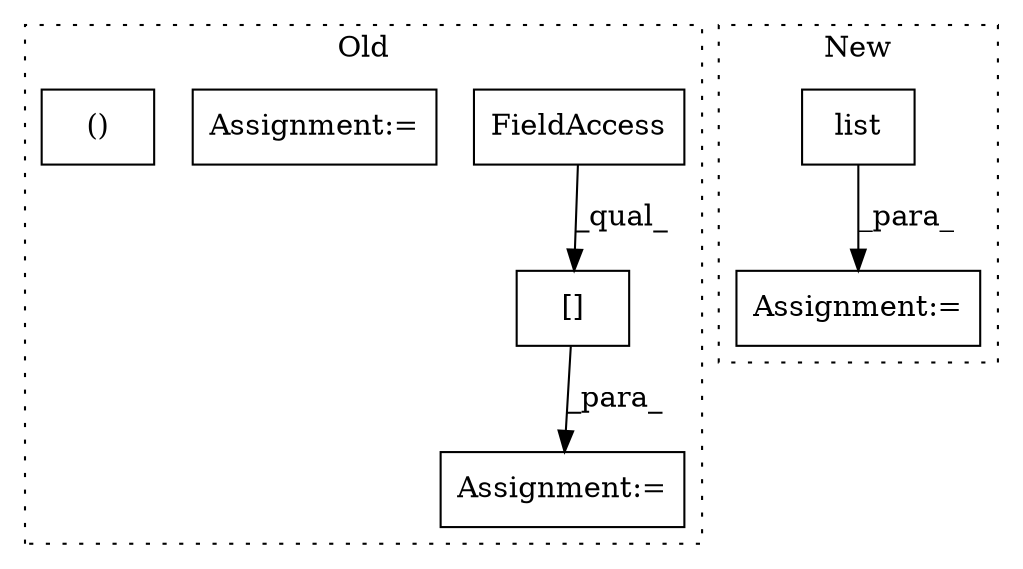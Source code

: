 digraph G {
subgraph cluster0 {
1 [label="[]" a="2" s="4786,4812" l="18,1" shape="box"];
4 [label="FieldAccess" a="22" s="4786" l="17" shape="box"];
5 [label="Assignment:=" a="7" s="4785" l="1" shape="box"];
6 [label="Assignment:=" a="7" s="4612" l="1" shape="box"];
7 [label="()" a="106" s="4575" l="35" shape="box"];
label = "Old";
style="dotted";
}
subgraph cluster1 {
2 [label="list" a="32" s="5485,5583" l="5,1" shape="box"];
3 [label="Assignment:=" a="7" s="6208" l="1" shape="box"];
label = "New";
style="dotted";
}
1 -> 5 [label="_para_"];
2 -> 3 [label="_para_"];
4 -> 1 [label="_qual_"];
}